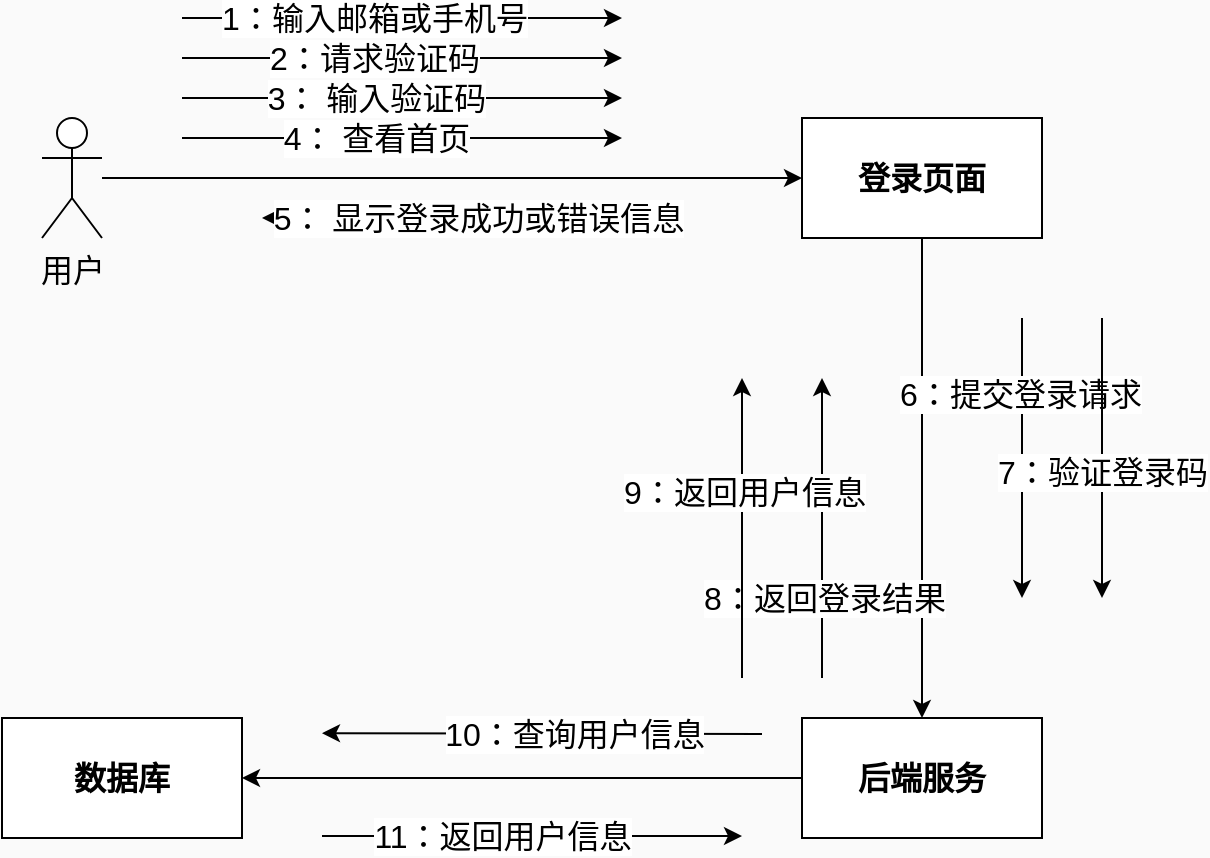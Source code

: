 <mxfile version="24.8.1">
  <diagram name="第 1 页" id="Ds1WfqPepJgFuRVgBtiN">
    <mxGraphModel dx="1051" dy="784" grid="1" gridSize="10" guides="1" tooltips="1" connect="1" arrows="1" fold="1" page="1" pageScale="1" pageWidth="827" pageHeight="1169" background="#fafafa" math="0" shadow="0">
      <root>
        <mxCell id="0" />
        <mxCell id="1" parent="0" />
        <mxCell id="H6uU4xHgxZZtrp1fbALW-36" style="edgeStyle=orthogonalEdgeStyle;rounded=0;orthogonalLoop=1;jettySize=auto;html=1;fontSize=16;" parent="1" source="H6uU4xHgxZZtrp1fbALW-34" target="H6uU4xHgxZZtrp1fbALW-35" edge="1">
          <mxGeometry relative="1" as="geometry" />
        </mxCell>
        <mxCell id="H6uU4xHgxZZtrp1fbALW-34" value="用户" style="shape=umlActor;verticalLabelPosition=bottom;verticalAlign=top;html=1;outlineConnect=0;fontSize=16;" parent="1" vertex="1">
          <mxGeometry x="140" y="180" width="30" height="60" as="geometry" />
        </mxCell>
        <mxCell id="H6uU4xHgxZZtrp1fbALW-50" style="edgeStyle=orthogonalEdgeStyle;rounded=0;orthogonalLoop=1;jettySize=auto;html=1;fontSize=16;" parent="1" source="H6uU4xHgxZZtrp1fbALW-35" target="H6uU4xHgxZZtrp1fbALW-49" edge="1">
          <mxGeometry relative="1" as="geometry" />
        </mxCell>
        <mxCell id="H6uU4xHgxZZtrp1fbALW-35" value="&lt;span style=&quot;font-weight: 700; text-wrap-mode: nowrap; font-size: 16px;&quot;&gt;登录页面&lt;/span&gt;" style="rounded=0;whiteSpace=wrap;html=1;fontSize=16;" parent="1" vertex="1">
          <mxGeometry x="520" y="180" width="120" height="60" as="geometry" />
        </mxCell>
        <mxCell id="H6uU4xHgxZZtrp1fbALW-38" value="" style="endArrow=classic;html=1;rounded=0;fontSize=16;" parent="1" edge="1">
          <mxGeometry width="50" height="50" relative="1" as="geometry">
            <mxPoint x="210" y="130" as="sourcePoint" />
            <mxPoint x="430" y="130" as="targetPoint" />
          </mxGeometry>
        </mxCell>
        <mxCell id="H6uU4xHgxZZtrp1fbALW-40" value="1：输入邮箱或手机号" style="edgeLabel;html=1;align=center;verticalAlign=middle;resizable=0;points=[];fontSize=16;" parent="H6uU4xHgxZZtrp1fbALW-38" vertex="1" connectable="0">
          <mxGeometry x="-0.126" relative="1" as="geometry">
            <mxPoint as="offset" />
          </mxGeometry>
        </mxCell>
        <mxCell id="H6uU4xHgxZZtrp1fbALW-41" value="" style="endArrow=classic;html=1;rounded=0;fontSize=16;" parent="1" edge="1">
          <mxGeometry width="50" height="50" relative="1" as="geometry">
            <mxPoint x="210" y="150" as="sourcePoint" />
            <mxPoint x="430" y="150" as="targetPoint" />
          </mxGeometry>
        </mxCell>
        <mxCell id="H6uU4xHgxZZtrp1fbALW-42" value="2：请求验证码" style="edgeLabel;html=1;align=center;verticalAlign=middle;resizable=0;points=[];fontSize=16;" parent="H6uU4xHgxZZtrp1fbALW-41" vertex="1" connectable="0">
          <mxGeometry x="-0.126" relative="1" as="geometry">
            <mxPoint as="offset" />
          </mxGeometry>
        </mxCell>
        <mxCell id="H6uU4xHgxZZtrp1fbALW-43" value="" style="endArrow=classic;html=1;rounded=0;fontSize=16;" parent="1" edge="1">
          <mxGeometry width="50" height="50" relative="1" as="geometry">
            <mxPoint x="210" y="170" as="sourcePoint" />
            <mxPoint x="430" y="170" as="targetPoint" />
          </mxGeometry>
        </mxCell>
        <mxCell id="H6uU4xHgxZZtrp1fbALW-44" value="3： 输入验证码" style="edgeLabel;html=1;align=center;verticalAlign=middle;resizable=0;points=[];fontSize=16;" parent="H6uU4xHgxZZtrp1fbALW-43" vertex="1" connectable="0">
          <mxGeometry x="-0.126" relative="1" as="geometry">
            <mxPoint x="1" as="offset" />
          </mxGeometry>
        </mxCell>
        <mxCell id="H6uU4xHgxZZtrp1fbALW-45" value="" style="endArrow=classic;html=1;rounded=0;fontSize=16;" parent="1" edge="1">
          <mxGeometry width="50" height="50" relative="1" as="geometry">
            <mxPoint x="440" y="230" as="sourcePoint" />
            <mxPoint x="250" y="230" as="targetPoint" />
          </mxGeometry>
        </mxCell>
        <mxCell id="H6uU4xHgxZZtrp1fbALW-46" value="5： 显示登录成功或错误信息" style="edgeLabel;html=1;align=center;verticalAlign=middle;resizable=0;points=[];fontSize=16;" parent="H6uU4xHgxZZtrp1fbALW-45" vertex="1" connectable="0">
          <mxGeometry x="-0.126" relative="1" as="geometry">
            <mxPoint x="1" as="offset" />
          </mxGeometry>
        </mxCell>
        <mxCell id="H6uU4xHgxZZtrp1fbALW-47" value="" style="endArrow=classic;html=1;rounded=0;fontSize=16;" parent="1" edge="1">
          <mxGeometry width="50" height="50" relative="1" as="geometry">
            <mxPoint x="210" y="190" as="sourcePoint" />
            <mxPoint x="430" y="190" as="targetPoint" />
          </mxGeometry>
        </mxCell>
        <mxCell id="H6uU4xHgxZZtrp1fbALW-48" value="4： 查看首页" style="edgeLabel;html=1;align=center;verticalAlign=middle;resizable=0;points=[];fontSize=16;" parent="H6uU4xHgxZZtrp1fbALW-47" vertex="1" connectable="0">
          <mxGeometry x="-0.126" relative="1" as="geometry">
            <mxPoint x="1" as="offset" />
          </mxGeometry>
        </mxCell>
        <mxCell id="H6uU4xHgxZZtrp1fbALW-62" style="edgeStyle=orthogonalEdgeStyle;rounded=0;orthogonalLoop=1;jettySize=auto;html=1;entryX=1;entryY=0.5;entryDx=0;entryDy=0;fontSize=16;" parent="1" source="H6uU4xHgxZZtrp1fbALW-49" target="H6uU4xHgxZZtrp1fbALW-61" edge="1">
          <mxGeometry relative="1" as="geometry" />
        </mxCell>
        <mxCell id="H6uU4xHgxZZtrp1fbALW-49" value="&lt;span style=&quot;font-weight: 700; text-wrap-mode: nowrap; font-size: 16px;&quot;&gt;后端服务&lt;/span&gt;" style="rounded=0;whiteSpace=wrap;html=1;fontSize=16;" parent="1" vertex="1">
          <mxGeometry x="520" y="480" width="120" height="60" as="geometry" />
        </mxCell>
        <mxCell id="H6uU4xHgxZZtrp1fbALW-51" value="" style="endArrow=classic;html=1;rounded=0;fontSize=16;" parent="1" edge="1">
          <mxGeometry width="50" height="50" relative="1" as="geometry">
            <mxPoint x="630" y="280" as="sourcePoint" />
            <mxPoint x="630" y="420" as="targetPoint" />
          </mxGeometry>
        </mxCell>
        <mxCell id="H6uU4xHgxZZtrp1fbALW-52" value="6：提交登录请求" style="edgeLabel;html=1;align=center;verticalAlign=middle;resizable=0;points=[];fontSize=16;" parent="H6uU4xHgxZZtrp1fbALW-51" vertex="1" connectable="0">
          <mxGeometry x="-0.467" y="-1" relative="1" as="geometry">
            <mxPoint as="offset" />
          </mxGeometry>
        </mxCell>
        <mxCell id="H6uU4xHgxZZtrp1fbALW-53" value="" style="endArrow=classic;html=1;rounded=0;fontSize=16;" parent="1" edge="1">
          <mxGeometry width="50" height="50" relative="1" as="geometry">
            <mxPoint x="530" y="460" as="sourcePoint" />
            <mxPoint x="530" y="310" as="targetPoint" />
          </mxGeometry>
        </mxCell>
        <mxCell id="H6uU4xHgxZZtrp1fbALW-54" value="8：返回登录结果" style="edgeLabel;html=1;align=center;verticalAlign=middle;resizable=0;points=[];fontSize=16;" parent="H6uU4xHgxZZtrp1fbALW-53" vertex="1" connectable="0">
          <mxGeometry x="-0.467" y="-1" relative="1" as="geometry">
            <mxPoint as="offset" />
          </mxGeometry>
        </mxCell>
        <mxCell id="H6uU4xHgxZZtrp1fbALW-55" value="" style="endArrow=classic;html=1;rounded=0;fontSize=16;" parent="1" edge="1">
          <mxGeometry width="50" height="50" relative="1" as="geometry">
            <mxPoint x="670" y="280" as="sourcePoint" />
            <mxPoint x="670" y="420" as="targetPoint" />
          </mxGeometry>
        </mxCell>
        <mxCell id="H6uU4xHgxZZtrp1fbALW-57" value="7：验证登录码" style="edgeLabel;html=1;align=center;verticalAlign=middle;resizable=0;points=[];fontSize=16;" parent="H6uU4xHgxZZtrp1fbALW-55" vertex="1" connectable="0">
          <mxGeometry x="0.1" relative="1" as="geometry">
            <mxPoint as="offset" />
          </mxGeometry>
        </mxCell>
        <mxCell id="H6uU4xHgxZZtrp1fbALW-58" value="" style="endArrow=classic;html=1;rounded=0;fontSize=16;" parent="1" edge="1">
          <mxGeometry width="50" height="50" relative="1" as="geometry">
            <mxPoint x="490" y="460" as="sourcePoint" />
            <mxPoint x="490" y="310" as="targetPoint" />
          </mxGeometry>
        </mxCell>
        <mxCell id="H6uU4xHgxZZtrp1fbALW-60" value="9：返回用户信息" style="edgeLabel;html=1;align=center;verticalAlign=middle;resizable=0;points=[];fontSize=16;" parent="H6uU4xHgxZZtrp1fbALW-58" vertex="1" connectable="0">
          <mxGeometry x="0.239" y="-1" relative="1" as="geometry">
            <mxPoint as="offset" />
          </mxGeometry>
        </mxCell>
        <mxCell id="H6uU4xHgxZZtrp1fbALW-61" value="&lt;span style=&quot;font-weight: 700; text-wrap-mode: nowrap; font-size: 16px;&quot;&gt;数据库&lt;/span&gt;" style="rounded=0;whiteSpace=wrap;html=1;fontSize=16;" parent="1" vertex="1">
          <mxGeometry x="120" y="480" width="120" height="60" as="geometry" />
        </mxCell>
        <mxCell id="H6uU4xHgxZZtrp1fbALW-63" value="" style="endArrow=classic;html=1;rounded=0;fontSize=16;" parent="1" edge="1">
          <mxGeometry width="50" height="50" relative="1" as="geometry">
            <mxPoint x="500" y="488" as="sourcePoint" />
            <mxPoint x="280" y="487.6" as="targetPoint" />
          </mxGeometry>
        </mxCell>
        <mxCell id="H6uU4xHgxZZtrp1fbALW-66" value="10：查询用户信息" style="edgeLabel;html=1;align=center;verticalAlign=middle;resizable=0;points=[];fontSize=16;" parent="H6uU4xHgxZZtrp1fbALW-63" vertex="1" connectable="0">
          <mxGeometry x="-0.143" relative="1" as="geometry">
            <mxPoint as="offset" />
          </mxGeometry>
        </mxCell>
        <mxCell id="H6uU4xHgxZZtrp1fbALW-67" value="" style="endArrow=classic;html=1;rounded=0;fontSize=16;" parent="1" edge="1">
          <mxGeometry width="50" height="50" relative="1" as="geometry">
            <mxPoint x="280" y="539" as="sourcePoint" />
            <mxPoint x="490" y="539" as="targetPoint" />
          </mxGeometry>
        </mxCell>
        <mxCell id="H6uU4xHgxZZtrp1fbALW-68" value="11：返回用户信息" style="edgeLabel;html=1;align=center;verticalAlign=middle;resizable=0;points=[];fontSize=16;" parent="H6uU4xHgxZZtrp1fbALW-67" vertex="1" connectable="0">
          <mxGeometry x="-0.143" relative="1" as="geometry">
            <mxPoint as="offset" />
          </mxGeometry>
        </mxCell>
      </root>
    </mxGraphModel>
  </diagram>
</mxfile>
